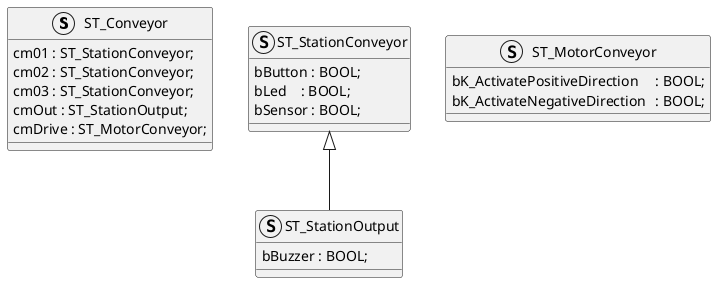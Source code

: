  @startuml
struct ST_Conveyor
ST_Conveyor : cm01 : ST_StationConveyor;
ST_Conveyor : cm02 : ST_StationConveyor;
ST_Conveyor : cm03 : ST_StationConveyor;
ST_Conveyor : cmOut : ST_StationOutput;
ST_Conveyor : cmDrive : ST_MotorConveyor;

struct ST_StationConveyor
ST_StationConveyor : bButton : BOOL;
ST_StationConveyor : bLed    : BOOL;
ST_StationConveyor : bSensor : BOOL;

struct ST_StationOutput
ST_StationOutput : bBuzzer : BOOL;

struct ST_MotorConveyor
ST_MotorConveyor : bK_ActivatePositiveDirection	: BOOL;
ST_MotorConveyor : bK_ActivateNegativeDirection	: BOOL;

ST_StationConveyor <|--  ST_StationOutput

@enduml